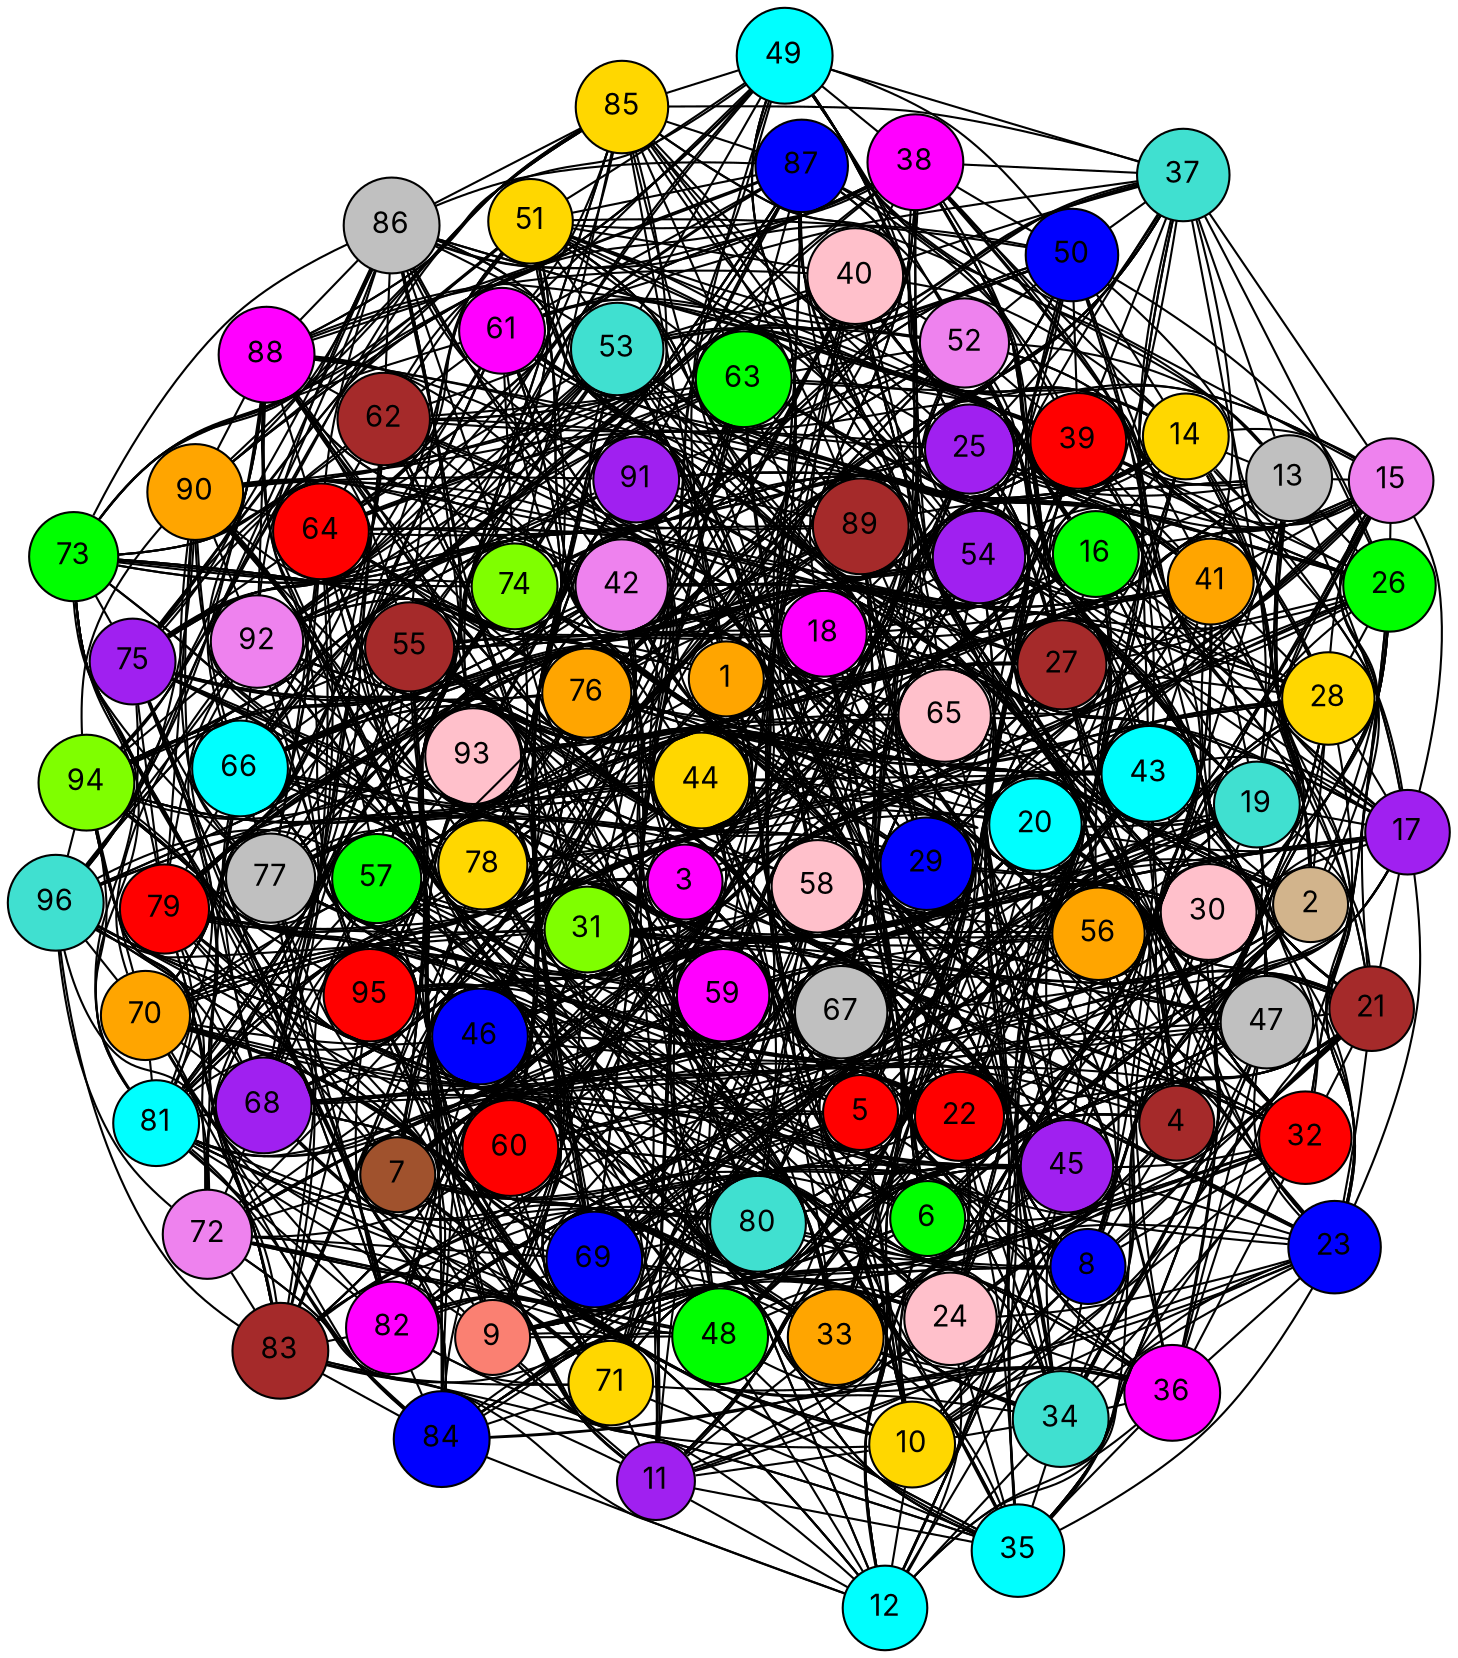 graph G {
  layout=neato;
  overlap=false;
  splines=true;
  node [shape=circle, style=filled, fontname=Inter];
  1 [label="1", fillcolor="orange", tooltip="v1 color 6"];
  2 [label="2", fillcolor="tan", tooltip="v2 color 15"];
  3 [label="3", fillcolor="magenta", tooltip="v3 color 5"];
  4 [label="4", fillcolor="brown", tooltip="v4 color 8"];
  5 [label="5", fillcolor="red", tooltip="v5 color 0"];
  6 [label="6", fillcolor="green", tooltip="v6 color 1"];
  7 [label="7", fillcolor="sienna", tooltip="v7 color 16"];
  8 [label="8", fillcolor="blue", tooltip="v8 color 2"];
  9 [label="9", fillcolor="salmon", tooltip="v9 color 14"];
  10 [label="10", fillcolor="gold", tooltip="v10 color 3"];
  11 [label="11", fillcolor="purple", tooltip="v11 color 7"];
  12 [label="12", fillcolor="cyan", tooltip="v12 color 4"];
  13 [label="13", fillcolor="gray", tooltip="v13 color 10"];
  14 [label="14", fillcolor="gold", tooltip="v14 color 3"];
  15 [label="15", fillcolor="violet", tooltip="v15 color 12"];
  16 [label="16", fillcolor="green", tooltip="v16 color 1"];
  17 [label="17", fillcolor="purple", tooltip="v17 color 7"];
  18 [label="18", fillcolor="magenta", tooltip="v18 color 5"];
  19 [label="19", fillcolor="turquoise", tooltip="v19 color 11"];
  20 [label="20", fillcolor="cyan", tooltip="v20 color 4"];
  21 [label="21", fillcolor="brown", tooltip="v21 color 8"];
  22 [label="22", fillcolor="red", tooltip="v22 color 0"];
  23 [label="23", fillcolor="blue", tooltip="v23 color 2"];
  24 [label="24", fillcolor="pink", tooltip="v24 color 9"];
  25 [label="25", fillcolor="purple", tooltip="v25 color 7"];
  26 [label="26", fillcolor="green", tooltip="v26 color 1"];
  27 [label="27", fillcolor="brown", tooltip="v27 color 8"];
  28 [label="28", fillcolor="gold", tooltip="v28 color 3"];
  29 [label="29", fillcolor="blue", tooltip="v29 color 2"];
  30 [label="30", fillcolor="pink", tooltip="v30 color 9"];
  31 [label="31", fillcolor="chartreuse", tooltip="v31 color 13"];
  32 [label="32", fillcolor="red", tooltip="v32 color 0"];
  33 [label="33", fillcolor="orange", tooltip="v33 color 6"];
  34 [label="34", fillcolor="turquoise", tooltip="v34 color 11"];
  35 [label="35", fillcolor="cyan", tooltip="v35 color 4"];
  36 [label="36", fillcolor="magenta", tooltip="v36 color 5"];
  37 [label="37", fillcolor="turquoise", tooltip="v37 color 11"];
  38 [label="38", fillcolor="magenta", tooltip="v38 color 5"];
  39 [label="39", fillcolor="red", tooltip="v39 color 0"];
  40 [label="40", fillcolor="pink", tooltip="v40 color 9"];
  41 [label="41", fillcolor="orange", tooltip="v41 color 6"];
  42 [label="42", fillcolor="violet", tooltip="v42 color 12"];
  43 [label="43", fillcolor="cyan", tooltip="v43 color 4"];
  44 [label="44", fillcolor="gold", tooltip="v44 color 3"];
  45 [label="45", fillcolor="purple", tooltip="v45 color 7"];
  46 [label="46", fillcolor="blue", tooltip="v46 color 2"];
  47 [label="47", fillcolor="gray", tooltip="v47 color 10"];
  48 [label="48", fillcolor="green", tooltip="v48 color 1"];
  49 [label="49", fillcolor="cyan", tooltip="v49 color 4"];
  50 [label="50", fillcolor="blue", tooltip="v50 color 2"];
  51 [label="51", fillcolor="gold", tooltip="v51 color 3"];
  52 [label="52", fillcolor="violet", tooltip="v52 color 12"];
  53 [label="53", fillcolor="turquoise", tooltip="v53 color 11"];
  54 [label="54", fillcolor="purple", tooltip="v54 color 7"];
  55 [label="55", fillcolor="brown", tooltip="v55 color 8"];
  56 [label="56", fillcolor="orange", tooltip="v56 color 6"];
  57 [label="57", fillcolor="green", tooltip="v57 color 1"];
  58 [label="58", fillcolor="pink", tooltip="v58 color 9"];
  59 [label="59", fillcolor="magenta", tooltip="v59 color 5"];
  60 [label="60", fillcolor="red", tooltip="v60 color 0"];
  61 [label="61", fillcolor="magenta", tooltip="v61 color 5"];
  62 [label="62", fillcolor="brown", tooltip="v62 color 8"];
  63 [label="63", fillcolor="green", tooltip="v63 color 1"];
  64 [label="64", fillcolor="red", tooltip="v64 color 0"];
  65 [label="65", fillcolor="pink", tooltip="v65 color 9"];
  66 [label="66", fillcolor="cyan", tooltip="v66 color 4"];
  67 [label="67", fillcolor="gray", tooltip="v67 color 10"];
  68 [label="68", fillcolor="purple", tooltip="v68 color 7"];
  69 [label="69", fillcolor="blue", tooltip="v69 color 2"];
  70 [label="70", fillcolor="orange", tooltip="v70 color 6"];
  71 [label="71", fillcolor="gold", tooltip="v71 color 3"];
  72 [label="72", fillcolor="violet", tooltip="v72 color 12"];
  73 [label="73", fillcolor="green", tooltip="v73 color 1"];
  74 [label="74", fillcolor="chartreuse", tooltip="v74 color 13"];
  75 [label="75", fillcolor="purple", tooltip="v75 color 7"];
  76 [label="76", fillcolor="orange", tooltip="v76 color 6"];
  77 [label="77", fillcolor="gray", tooltip="v77 color 10"];
  78 [label="78", fillcolor="gold", tooltip="v78 color 3"];
  79 [label="79", fillcolor="red", tooltip="v79 color 0"];
  80 [label="80", fillcolor="turquoise", tooltip="v80 color 11"];
  81 [label="81", fillcolor="cyan", tooltip="v81 color 4"];
  82 [label="82", fillcolor="magenta", tooltip="v82 color 5"];
  83 [label="83", fillcolor="brown", tooltip="v83 color 8"];
  84 [label="84", fillcolor="blue", tooltip="v84 color 2"];
  85 [label="85", fillcolor="gold", tooltip="v85 color 3"];
  86 [label="86", fillcolor="gray", tooltip="v86 color 10"];
  87 [label="87", fillcolor="blue", tooltip="v87 color 2"];
  88 [label="88", fillcolor="magenta", tooltip="v88 color 5"];
  89 [label="89", fillcolor="brown", tooltip="v89 color 8"];
  90 [label="90", fillcolor="orange", tooltip="v90 color 6"];
  91 [label="91", fillcolor="purple", tooltip="v91 color 7"];
  92 [label="92", fillcolor="violet", tooltip="v92 color 12"];
  93 [label="93", fillcolor="pink", tooltip="v93 color 9"];
  94 [label="94", fillcolor="chartreuse", tooltip="v94 color 13"];
  95 [label="95", fillcolor="red", tooltip="v95 color 0"];
  96 [label="96", fillcolor="turquoise", tooltip="v96 color 11"];
  1 -- 2;
  1 -- 3;
  1 -- 4;
  1 -- 5;
  1 -- 6;
  1 -- 7;
  1 -- 8;
  1 -- 9;
  1 -- 10;
  1 -- 11;
  1 -- 12;
  1 -- 13;
  1 -- 14;
  1 -- 25;
  1 -- 27;
  1 -- 37;
  1 -- 40;
  1 -- 49;
  1 -- 53;
  1 -- 61;
  1 -- 66;
  1 -- 73;
  1 -- 79;
  1 -- 85;
  1 -- 92;
  2 -- 3;
  2 -- 4;
  2 -- 5;
  2 -- 6;
  2 -- 7;
  2 -- 8;
  2 -- 9;
  2 -- 10;
  2 -- 11;
  2 -- 12;
  2 -- 13;
  2 -- 14;
  2 -- 15;
  2 -- 26;
  2 -- 28;
  2 -- 38;
  2 -- 41;
  2 -- 50;
  2 -- 54;
  2 -- 62;
  2 -- 67;
  2 -- 74;
  2 -- 80;
  2 -- 86;
  2 -- 93;
  3 -- 4;
  3 -- 5;
  3 -- 6;
  3 -- 7;
  3 -- 8;
  3 -- 9;
  3 -- 10;
  3 -- 11;
  3 -- 12;
  3 -- 14;
  3 -- 15;
  3 -- 16;
  3 -- 25;
  3 -- 27;
  3 -- 29;
  3 -- 39;
  3 -- 42;
  3 -- 51;
  3 -- 55;
  3 -- 63;
  3 -- 68;
  3 -- 75;
  3 -- 81;
  3 -- 87;
  3 -- 94;
  4 -- 5;
  4 -- 6;
  4 -- 7;
  4 -- 8;
  4 -- 9;
  4 -- 10;
  4 -- 11;
  4 -- 12;
  4 -- 15;
  4 -- 16;
  4 -- 17;
  4 -- 26;
  4 -- 28;
  4 -- 30;
  4 -- 37;
  4 -- 40;
  4 -- 43;
  4 -- 52;
  4 -- 56;
  4 -- 64;
  4 -- 69;
  4 -- 76;
  4 -- 82;
  4 -- 88;
  4 -- 95;
  5 -- 6;
  5 -- 7;
  5 -- 8;
  5 -- 9;
  5 -- 10;
  5 -- 11;
  5 -- 12;
  5 -- 16;
  5 -- 17;
  5 -- 18;
  5 -- 27;
  5 -- 29;
  5 -- 31;
  5 -- 38;
  5 -- 41;
  5 -- 44;
  5 -- 49;
  5 -- 53;
  5 -- 57;
  5 -- 65;
  5 -- 70;
  5 -- 77;
  5 -- 83;
  5 -- 89;
  5 -- 96;
  6 -- 7;
  6 -- 8;
  6 -- 9;
  6 -- 10;
  6 -- 11;
  6 -- 12;
  6 -- 17;
  6 -- 18;
  6 -- 19;
  6 -- 28;
  6 -- 30;
  6 -- 32;
  6 -- 39;
  6 -- 42;
  6 -- 45;
  6 -- 50;
  6 -- 54;
  6 -- 58;
  6 -- 61;
  6 -- 66;
  6 -- 71;
  6 -- 78;
  6 -- 84;
  6 -- 90;
  7 -- 8;
  7 -- 9;
  7 -- 10;
  7 -- 11;
  7 -- 12;
  7 -- 18;
  7 -- 19;
  7 -- 20;
  7 -- 29;
  7 -- 31;
  7 -- 33;
  7 -- 40;
  7 -- 43;
  7 -- 46;
  7 -- 51;
  7 -- 55;
  7 -- 59;
  7 -- 62;
  7 -- 67;
  7 -- 72;
  7 -- 73;
  7 -- 79;
  7 -- 91;
  8 -- 9;
  8 -- 10;
  8 -- 11;
  8 -- 12;
  8 -- 19;
  8 -- 20;
  8 -- 21;
  8 -- 30;
  8 -- 32;
  8 -- 34;
  8 -- 41;
  8 -- 44;
  8 -- 47;
  8 -- 52;
  8 -- 56;
  8 -- 60;
  8 -- 63;
  8 -- 68;
  8 -- 74;
  8 -- 80;
  8 -- 85;
  8 -- 92;
  9 -- 10;
  9 -- 11;
  9 -- 12;
  9 -- 20;
  9 -- 21;
  9 -- 22;
  9 -- 31;
  9 -- 33;
  9 -- 35;
  9 -- 42;
  9 -- 45;
  9 -- 48;
  9 -- 53;
  9 -- 57;
  9 -- 64;
  9 -- 69;
  9 -- 75;
  9 -- 81;
  9 -- 86;
  9 -- 93;
  10 -- 11;
  10 -- 12;
  10 -- 21;
  10 -- 22;
  10 -- 23;
  10 -- 32;
  10 -- 34;
  10 -- 36;
  10 -- 43;
  10 -- 46;
  10 -- 54;
  10 -- 58;
  10 -- 65;
  10 -- 70;
  10 -- 76;
  10 -- 82;
  10 -- 87;
  10 -- 94;
  11 -- 12;
  11 -- 22;
  11 -- 23;
  11 -- 24;
  11 -- 33;
  11 -- 35;
  11 -- 44;
  11 -- 47;
  11 -- 55;
  11 -- 59;
  11 -- 66;
  11 -- 71;
  11 -- 77;
  11 -- 83;
  11 -- 88;
  11 -- 95;
  12 -- 23;
  12 -- 24;
  12 -- 34;
  12 -- 36;
  12 -- 45;
  12 -- 48;
  12 -- 56;
  12 -- 60;
  12 -- 67;
  12 -- 72;
  12 -- 78;
  12 -- 84;
  12 -- 89;
  12 -- 96;
  13 -- 14;
  13 -- 15;
  13 -- 16;
  13 -- 17;
  13 -- 18;
  13 -- 19;
  13 -- 20;
  13 -- 21;
  13 -- 22;
  13 -- 23;
  13 -- 24;
  13 -- 25;
  13 -- 26;
  13 -- 37;
  13 -- 39;
  13 -- 49;
  13 -- 52;
  13 -- 61;
  13 -- 65;
  13 -- 73;
  13 -- 78;
  13 -- 85;
  13 -- 91;
  14 -- 15;
  14 -- 16;
  14 -- 17;
  14 -- 18;
  14 -- 19;
  14 -- 20;
  14 -- 21;
  14 -- 22;
  14 -- 23;
  14 -- 24;
  14 -- 25;
  14 -- 26;
  14 -- 27;
  14 -- 38;
  14 -- 40;
  14 -- 50;
  14 -- 53;
  14 -- 62;
  14 -- 66;
  14 -- 74;
  14 -- 79;
  14 -- 86;
  14 -- 92;
  15 -- 16;
  15 -- 17;
  15 -- 18;
  15 -- 19;
  15 -- 20;
  15 -- 21;
  15 -- 22;
  15 -- 23;
  15 -- 24;
  15 -- 26;
  15 -- 27;
  15 -- 28;
  15 -- 37;
  15 -- 39;
  15 -- 41;
  15 -- 51;
  15 -- 54;
  15 -- 63;
  15 -- 67;
  15 -- 75;
  15 -- 80;
  15 -- 87;
  15 -- 93;
  16 -- 17;
  16 -- 18;
  16 -- 19;
  16 -- 20;
  16 -- 21;
  16 -- 22;
  16 -- 23;
  16 -- 24;
  16 -- 27;
  16 -- 28;
  16 -- 29;
  16 -- 38;
  16 -- 40;
  16 -- 42;
  16 -- 49;
  16 -- 52;
  16 -- 55;
  16 -- 64;
  16 -- 68;
  16 -- 76;
  16 -- 81;
  16 -- 88;
  16 -- 94;
  17 -- 18;
  17 -- 19;
  17 -- 20;
  17 -- 21;
  17 -- 22;
  17 -- 23;
  17 -- 24;
  17 -- 28;
  17 -- 29;
  17 -- 30;
  17 -- 39;
  17 -- 41;
  17 -- 43;
  17 -- 50;
  17 -- 53;
  17 -- 56;
  17 -- 61;
  17 -- 65;
  17 -- 69;
  17 -- 77;
  17 -- 82;
  17 -- 89;
  17 -- 95;
  18 -- 19;
  18 -- 20;
  18 -- 21;
  18 -- 22;
  18 -- 23;
  18 -- 24;
  18 -- 29;
  18 -- 30;
  18 -- 31;
  18 -- 40;
  18 -- 42;
  18 -- 44;
  18 -- 51;
  18 -- 54;
  18 -- 57;
  18 -- 62;
  18 -- 66;
  18 -- 70;
  18 -- 73;
  18 -- 78;
  18 -- 83;
  18 -- 90;
  18 -- 96;
  19 -- 20;
  19 -- 21;
  19 -- 22;
  19 -- 23;
  19 -- 24;
  19 -- 30;
  19 -- 31;
  19 -- 32;
  19 -- 41;
  19 -- 43;
  19 -- 45;
  19 -- 52;
  19 -- 55;
  19 -- 58;
  19 -- 63;
  19 -- 67;
  19 -- 71;
  19 -- 74;
  19 -- 79;
  19 -- 84;
  19 -- 85;
  19 -- 91;
  20 -- 21;
  20 -- 22;
  20 -- 23;
  20 -- 24;
  20 -- 31;
  20 -- 32;
  20 -- 33;
  20 -- 42;
  20 -- 44;
  20 -- 46;
  20 -- 53;
  20 -- 56;
  20 -- 59;
  20 -- 64;
  20 -- 68;
  20 -- 72;
  20 -- 75;
  20 -- 80;
  20 -- 86;
  20 -- 92;
  21 -- 22;
  21 -- 23;
  21 -- 24;
  21 -- 32;
  21 -- 33;
  21 -- 34;
  21 -- 43;
  21 -- 45;
  21 -- 47;
  21 -- 54;
  21 -- 57;
  21 -- 60;
  21 -- 65;
  21 -- 69;
  21 -- 76;
  21 -- 81;
  21 -- 87;
  21 -- 93;
  22 -- 23;
  22 -- 24;
  22 -- 33;
  22 -- 34;
  22 -- 35;
  22 -- 44;
  22 -- 46;
  22 -- 48;
  22 -- 55;
  22 -- 58;
  22 -- 66;
  22 -- 70;
  22 -- 77;
  22 -- 82;
  22 -- 88;
  22 -- 94;
  23 -- 24;
  23 -- 34;
  23 -- 35;
  23 -- 36;
  23 -- 45;
  23 -- 47;
  23 -- 56;
  23 -- 59;
  23 -- 67;
  23 -- 71;
  23 -- 78;
  23 -- 83;
  23 -- 89;
  23 -- 95;
  24 -- 35;
  24 -- 36;
  24 -- 46;
  24 -- 48;
  24 -- 57;
  24 -- 60;
  24 -- 68;
  24 -- 72;
  24 -- 79;
  24 -- 84;
  24 -- 90;
  24 -- 96;
  25 -- 26;
  25 -- 27;
  25 -- 28;
  25 -- 29;
  25 -- 30;
  25 -- 31;
  25 -- 32;
  25 -- 33;
  25 -- 34;
  25 -- 35;
  25 -- 36;
  25 -- 37;
  25 -- 38;
  25 -- 49;
  25 -- 51;
  25 -- 61;
  25 -- 64;
  25 -- 73;
  25 -- 77;
  25 -- 85;
  25 -- 90;
  26 -- 27;
  26 -- 28;
  26 -- 29;
  26 -- 30;
  26 -- 31;
  26 -- 32;
  26 -- 33;
  26 -- 34;
  26 -- 35;
  26 -- 36;
  26 -- 37;
  26 -- 38;
  26 -- 39;
  26 -- 50;
  26 -- 52;
  26 -- 62;
  26 -- 65;
  26 -- 74;
  26 -- 78;
  26 -- 86;
  26 -- 91;
  27 -- 28;
  27 -- 29;
  27 -- 30;
  27 -- 31;
  27 -- 32;
  27 -- 33;
  27 -- 34;
  27 -- 35;
  27 -- 36;
  27 -- 38;
  27 -- 39;
  27 -- 40;
  27 -- 49;
  27 -- 51;
  27 -- 53;
  27 -- 63;
  27 -- 66;
  27 -- 75;
  27 -- 79;
  27 -- 87;
  27 -- 92;
  28 -- 29;
  28 -- 30;
  28 -- 31;
  28 -- 32;
  28 -- 33;
  28 -- 34;
  28 -- 35;
  28 -- 36;
  28 -- 39;
  28 -- 40;
  28 -- 41;
  28 -- 50;
  28 -- 52;
  28 -- 54;
  28 -- 61;
  28 -- 64;
  28 -- 67;
  28 -- 76;
  28 -- 80;
  28 -- 88;
  28 -- 93;
  29 -- 30;
  29 -- 31;
  29 -- 32;
  29 -- 33;
  29 -- 34;
  29 -- 35;
  29 -- 36;
  29 -- 40;
  29 -- 41;
  29 -- 42;
  29 -- 51;
  29 -- 53;
  29 -- 55;
  29 -- 62;
  29 -- 65;
  29 -- 68;
  29 -- 73;
  29 -- 77;
  29 -- 81;
  29 -- 89;
  29 -- 94;
  30 -- 31;
  30 -- 32;
  30 -- 33;
  30 -- 34;
  30 -- 35;
  30 -- 36;
  30 -- 41;
  30 -- 42;
  30 -- 43;
  30 -- 52;
  30 -- 54;
  30 -- 56;
  30 -- 63;
  30 -- 66;
  30 -- 69;
  30 -- 74;
  30 -- 78;
  30 -- 82;
  30 -- 85;
  30 -- 90;
  30 -- 95;
  31 -- 32;
  31 -- 33;
  31 -- 34;
  31 -- 35;
  31 -- 36;
  31 -- 42;
  31 -- 43;
  31 -- 44;
  31 -- 53;
  31 -- 55;
  31 -- 57;
  31 -- 64;
  31 -- 67;
  31 -- 70;
  31 -- 75;
  31 -- 79;
  31 -- 83;
  31 -- 86;
  31 -- 91;
  31 -- 96;
  32 -- 33;
  32 -- 34;
  32 -- 35;
  32 -- 36;
  32 -- 43;
  32 -- 44;
  32 -- 45;
  32 -- 54;
  32 -- 56;
  32 -- 58;
  32 -- 65;
  32 -- 68;
  32 -- 71;
  32 -- 76;
  32 -- 80;
  32 -- 84;
  32 -- 87;
  32 -- 92;
  33 -- 34;
  33 -- 35;
  33 -- 36;
  33 -- 44;
  33 -- 45;
  33 -- 46;
  33 -- 55;
  33 -- 57;
  33 -- 59;
  33 -- 66;
  33 -- 69;
  33 -- 72;
  33 -- 77;
  33 -- 81;
  33 -- 88;
  33 -- 93;
  34 -- 35;
  34 -- 36;
  34 -- 45;
  34 -- 46;
  34 -- 47;
  34 -- 56;
  34 -- 58;
  34 -- 60;
  34 -- 67;
  34 -- 70;
  34 -- 78;
  34 -- 82;
  34 -- 89;
  34 -- 94;
  35 -- 36;
  35 -- 46;
  35 -- 47;
  35 -- 48;
  35 -- 57;
  35 -- 59;
  35 -- 68;
  35 -- 71;
  35 -- 79;
  35 -- 83;
  35 -- 90;
  35 -- 95;
  36 -- 47;
  36 -- 48;
  36 -- 58;
  36 -- 60;
  36 -- 69;
  36 -- 72;
  36 -- 80;
  36 -- 84;
  36 -- 91;
  36 -- 96;
  37 -- 38;
  37 -- 39;
  37 -- 40;
  37 -- 41;
  37 -- 42;
  37 -- 43;
  37 -- 44;
  37 -- 45;
  37 -- 46;
  37 -- 47;
  37 -- 48;
  37 -- 49;
  37 -- 50;
  37 -- 61;
  37 -- 63;
  37 -- 73;
  37 -- 76;
  37 -- 85;
  37 -- 89;
  38 -- 39;
  38 -- 40;
  38 -- 41;
  38 -- 42;
  38 -- 43;
  38 -- 44;
  38 -- 45;
  38 -- 46;
  38 -- 47;
  38 -- 48;
  38 -- 49;
  38 -- 50;
  38 -- 51;
  38 -- 62;
  38 -- 64;
  38 -- 74;
  38 -- 77;
  38 -- 86;
  38 -- 90;
  39 -- 40;
  39 -- 41;
  39 -- 42;
  39 -- 43;
  39 -- 44;
  39 -- 45;
  39 -- 46;
  39 -- 47;
  39 -- 48;
  39 -- 50;
  39 -- 51;
  39 -- 52;
  39 -- 61;
  39 -- 63;
  39 -- 65;
  39 -- 75;
  39 -- 78;
  39 -- 87;
  39 -- 91;
  40 -- 41;
  40 -- 42;
  40 -- 43;
  40 -- 44;
  40 -- 45;
  40 -- 46;
  40 -- 47;
  40 -- 48;
  40 -- 51;
  40 -- 52;
  40 -- 53;
  40 -- 62;
  40 -- 64;
  40 -- 66;
  40 -- 73;
  40 -- 76;
  40 -- 79;
  40 -- 88;
  40 -- 92;
  41 -- 42;
  41 -- 43;
  41 -- 44;
  41 -- 45;
  41 -- 46;
  41 -- 47;
  41 -- 48;
  41 -- 52;
  41 -- 53;
  41 -- 54;
  41 -- 63;
  41 -- 65;
  41 -- 67;
  41 -- 74;
  41 -- 77;
  41 -- 80;
  41 -- 85;
  41 -- 89;
  41 -- 93;
  42 -- 43;
  42 -- 44;
  42 -- 45;
  42 -- 46;
  42 -- 47;
  42 -- 48;
  42 -- 53;
  42 -- 54;
  42 -- 55;
  42 -- 64;
  42 -- 66;
  42 -- 68;
  42 -- 75;
  42 -- 78;
  42 -- 81;
  42 -- 86;
  42 -- 90;
  42 -- 94;
  43 -- 44;
  43 -- 45;
  43 -- 46;
  43 -- 47;
  43 -- 48;
  43 -- 54;
  43 -- 55;
  43 -- 56;
  43 -- 65;
  43 -- 67;
  43 -- 69;
  43 -- 76;
  43 -- 79;
  43 -- 82;
  43 -- 87;
  43 -- 91;
  43 -- 95;
  44 -- 45;
  44 -- 46;
  44 -- 47;
  44 -- 48;
  44 -- 55;
  44 -- 56;
  44 -- 57;
  44 -- 66;
  44 -- 68;
  44 -- 70;
  44 -- 77;
  44 -- 80;
  44 -- 83;
  44 -- 88;
  44 -- 92;
  44 -- 96;
  45 -- 46;
  45 -- 47;
  45 -- 48;
  45 -- 56;
  45 -- 57;
  45 -- 58;
  45 -- 67;
  45 -- 69;
  45 -- 71;
  45 -- 78;
  45 -- 81;
  45 -- 84;
  45 -- 89;
  45 -- 93;
  46 -- 47;
  46 -- 48;
  46 -- 57;
  46 -- 58;
  46 -- 59;
  46 -- 68;
  46 -- 70;
  46 -- 72;
  46 -- 79;
  46 -- 82;
  46 -- 90;
  46 -- 94;
  47 -- 48;
  47 -- 58;
  47 -- 59;
  47 -- 60;
  47 -- 69;
  47 -- 71;
  47 -- 80;
  47 -- 83;
  47 -- 91;
  47 -- 95;
  48 -- 59;
  48 -- 60;
  48 -- 70;
  48 -- 72;
  48 -- 81;
  48 -- 84;
  48 -- 92;
  48 -- 96;
  49 -- 50;
  49 -- 51;
  49 -- 52;
  49 -- 53;
  49 -- 54;
  49 -- 55;
  49 -- 56;
  49 -- 57;
  49 -- 58;
  49 -- 59;
  49 -- 60;
  49 -- 61;
  49 -- 62;
  49 -- 73;
  49 -- 75;
  49 -- 85;
  49 -- 88;
  50 -- 51;
  50 -- 52;
  50 -- 53;
  50 -- 54;
  50 -- 55;
  50 -- 56;
  50 -- 57;
  50 -- 58;
  50 -- 59;
  50 -- 60;
  50 -- 61;
  50 -- 62;
  50 -- 63;
  50 -- 74;
  50 -- 76;
  50 -- 86;
  50 -- 89;
  51 -- 52;
  51 -- 53;
  51 -- 54;
  51 -- 55;
  51 -- 56;
  51 -- 57;
  51 -- 58;
  51 -- 59;
  51 -- 60;
  51 -- 62;
  51 -- 63;
  51 -- 64;
  51 -- 73;
  51 -- 75;
  51 -- 77;
  51 -- 87;
  51 -- 90;
  52 -- 53;
  52 -- 54;
  52 -- 55;
  52 -- 56;
  52 -- 57;
  52 -- 58;
  52 -- 59;
  52 -- 60;
  52 -- 63;
  52 -- 64;
  52 -- 65;
  52 -- 74;
  52 -- 76;
  52 -- 78;
  52 -- 85;
  52 -- 88;
  52 -- 91;
  53 -- 54;
  53 -- 55;
  53 -- 56;
  53 -- 57;
  53 -- 58;
  53 -- 59;
  53 -- 60;
  53 -- 64;
  53 -- 65;
  53 -- 66;
  53 -- 75;
  53 -- 77;
  53 -- 79;
  53 -- 86;
  53 -- 89;
  53 -- 92;
  54 -- 55;
  54 -- 56;
  54 -- 57;
  54 -- 58;
  54 -- 59;
  54 -- 60;
  54 -- 65;
  54 -- 66;
  54 -- 67;
  54 -- 76;
  54 -- 78;
  54 -- 80;
  54 -- 87;
  54 -- 90;
  54 -- 93;
  55 -- 56;
  55 -- 57;
  55 -- 58;
  55 -- 59;
  55 -- 60;
  55 -- 66;
  55 -- 67;
  55 -- 68;
  55 -- 77;
  55 -- 79;
  55 -- 81;
  55 -- 88;
  55 -- 91;
  55 -- 94;
  56 -- 57;
  56 -- 58;
  56 -- 59;
  56 -- 60;
  56 -- 67;
  56 -- 68;
  56 -- 69;
  56 -- 78;
  56 -- 80;
  56 -- 82;
  56 -- 89;
  56 -- 92;
  56 -- 95;
  57 -- 58;
  57 -- 59;
  57 -- 60;
  57 -- 68;
  57 -- 69;
  57 -- 70;
  57 -- 79;
  57 -- 81;
  57 -- 83;
  57 -- 90;
  57 -- 93;
  57 -- 96;
  58 -- 59;
  58 -- 60;
  58 -- 69;
  58 -- 70;
  58 -- 71;
  58 -- 80;
  58 -- 82;
  58 -- 84;
  58 -- 91;
  58 -- 94;
  59 -- 60;
  59 -- 70;
  59 -- 71;
  59 -- 72;
  59 -- 81;
  59 -- 83;
  59 -- 92;
  59 -- 95;
  60 -- 71;
  60 -- 72;
  60 -- 82;
  60 -- 84;
  60 -- 93;
  60 -- 96;
  61 -- 62;
  61 -- 63;
  61 -- 64;
  61 -- 65;
  61 -- 66;
  61 -- 67;
  61 -- 68;
  61 -- 69;
  61 -- 70;
  61 -- 71;
  61 -- 72;
  61 -- 73;
  61 -- 74;
  61 -- 85;
  61 -- 87;
  62 -- 63;
  62 -- 64;
  62 -- 65;
  62 -- 66;
  62 -- 67;
  62 -- 68;
  62 -- 69;
  62 -- 70;
  62 -- 71;
  62 -- 72;
  62 -- 73;
  62 -- 74;
  62 -- 75;
  62 -- 86;
  62 -- 88;
  63 -- 64;
  63 -- 65;
  63 -- 66;
  63 -- 67;
  63 -- 68;
  63 -- 69;
  63 -- 70;
  63 -- 71;
  63 -- 72;
  63 -- 74;
  63 -- 75;
  63 -- 76;
  63 -- 85;
  63 -- 87;
  63 -- 89;
  64 -- 65;
  64 -- 66;
  64 -- 67;
  64 -- 68;
  64 -- 69;
  64 -- 70;
  64 -- 71;
  64 -- 72;
  64 -- 75;
  64 -- 76;
  64 -- 77;
  64 -- 86;
  64 -- 88;
  64 -- 90;
  65 -- 66;
  65 -- 67;
  65 -- 68;
  65 -- 69;
  65 -- 70;
  65 -- 71;
  65 -- 72;
  65 -- 76;
  65 -- 77;
  65 -- 78;
  65 -- 87;
  65 -- 89;
  65 -- 91;
  66 -- 67;
  66 -- 68;
  66 -- 69;
  66 -- 70;
  66 -- 71;
  66 -- 72;
  66 -- 77;
  66 -- 78;
  66 -- 79;
  66 -- 88;
  66 -- 90;
  66 -- 92;
  67 -- 68;
  67 -- 69;
  67 -- 70;
  67 -- 71;
  67 -- 72;
  67 -- 78;
  67 -- 79;
  67 -- 80;
  67 -- 89;
  67 -- 91;
  67 -- 93;
  68 -- 69;
  68 -- 70;
  68 -- 71;
  68 -- 72;
  68 -- 79;
  68 -- 80;
  68 -- 81;
  68 -- 90;
  68 -- 92;
  68 -- 94;
  69 -- 70;
  69 -- 71;
  69 -- 72;
  69 -- 80;
  69 -- 81;
  69 -- 82;
  69 -- 91;
  69 -- 93;
  69 -- 95;
  70 -- 71;
  70 -- 72;
  70 -- 81;
  70 -- 82;
  70 -- 83;
  70 -- 92;
  70 -- 94;
  70 -- 96;
  71 -- 72;
  71 -- 82;
  71 -- 83;
  71 -- 84;
  71 -- 93;
  71 -- 95;
  72 -- 83;
  72 -- 84;
  72 -- 94;
  72 -- 96;
  73 -- 74;
  73 -- 75;
  73 -- 76;
  73 -- 77;
  73 -- 78;
  73 -- 79;
  73 -- 80;
  73 -- 81;
  73 -- 82;
  73 -- 83;
  73 -- 84;
  73 -- 85;
  73 -- 86;
  74 -- 75;
  74 -- 76;
  74 -- 77;
  74 -- 78;
  74 -- 79;
  74 -- 80;
  74 -- 81;
  74 -- 82;
  74 -- 83;
  74 -- 84;
  74 -- 85;
  74 -- 86;
  74 -- 87;
  75 -- 76;
  75 -- 77;
  75 -- 78;
  75 -- 79;
  75 -- 80;
  75 -- 81;
  75 -- 82;
  75 -- 83;
  75 -- 84;
  75 -- 86;
  75 -- 87;
  75 -- 88;
  76 -- 77;
  76 -- 78;
  76 -- 79;
  76 -- 80;
  76 -- 81;
  76 -- 82;
  76 -- 83;
  76 -- 84;
  76 -- 87;
  76 -- 88;
  76 -- 89;
  77 -- 78;
  77 -- 79;
  77 -- 80;
  77 -- 81;
  77 -- 82;
  77 -- 83;
  77 -- 84;
  77 -- 88;
  77 -- 89;
  77 -- 90;
  78 -- 79;
  78 -- 80;
  78 -- 81;
  78 -- 82;
  78 -- 83;
  78 -- 84;
  78 -- 89;
  78 -- 90;
  78 -- 91;
  79 -- 80;
  79 -- 81;
  79 -- 82;
  79 -- 83;
  79 -- 84;
  79 -- 90;
  79 -- 91;
  79 -- 92;
  80 -- 81;
  80 -- 82;
  80 -- 83;
  80 -- 84;
  80 -- 91;
  80 -- 92;
  80 -- 93;
  81 -- 82;
  81 -- 83;
  81 -- 84;
  81 -- 92;
  81 -- 93;
  81 -- 94;
  82 -- 83;
  82 -- 84;
  82 -- 93;
  82 -- 94;
  82 -- 95;
  83 -- 84;
  83 -- 94;
  83 -- 95;
  83 -- 96;
  84 -- 95;
  84 -- 96;
  85 -- 86;
  85 -- 87;
  85 -- 88;
  85 -- 89;
  85 -- 90;
  85 -- 91;
  85 -- 92;
  85 -- 93;
  85 -- 94;
  85 -- 95;
  85 -- 96;
  86 -- 87;
  86 -- 88;
  86 -- 89;
  86 -- 90;
  86 -- 91;
  86 -- 92;
  86 -- 93;
  86 -- 94;
  86 -- 95;
  86 -- 96;
  87 -- 88;
  87 -- 89;
  87 -- 90;
  87 -- 91;
  87 -- 92;
  87 -- 93;
  87 -- 94;
  87 -- 95;
  87 -- 96;
  88 -- 89;
  88 -- 90;
  88 -- 91;
  88 -- 92;
  88 -- 93;
  88 -- 94;
  88 -- 95;
  88 -- 96;
  89 -- 90;
  89 -- 91;
  89 -- 92;
  89 -- 93;
  89 -- 94;
  89 -- 95;
  89 -- 96;
  90 -- 91;
  90 -- 92;
  90 -- 93;
  90 -- 94;
  90 -- 95;
  90 -- 96;
  91 -- 92;
  91 -- 93;
  91 -- 94;
  91 -- 95;
  91 -- 96;
  92 -- 93;
  92 -- 94;
  92 -- 95;
  92 -- 96;
  93 -- 94;
  93 -- 95;
  93 -- 96;
  94 -- 95;
  94 -- 96;
  95 -- 96;
}
